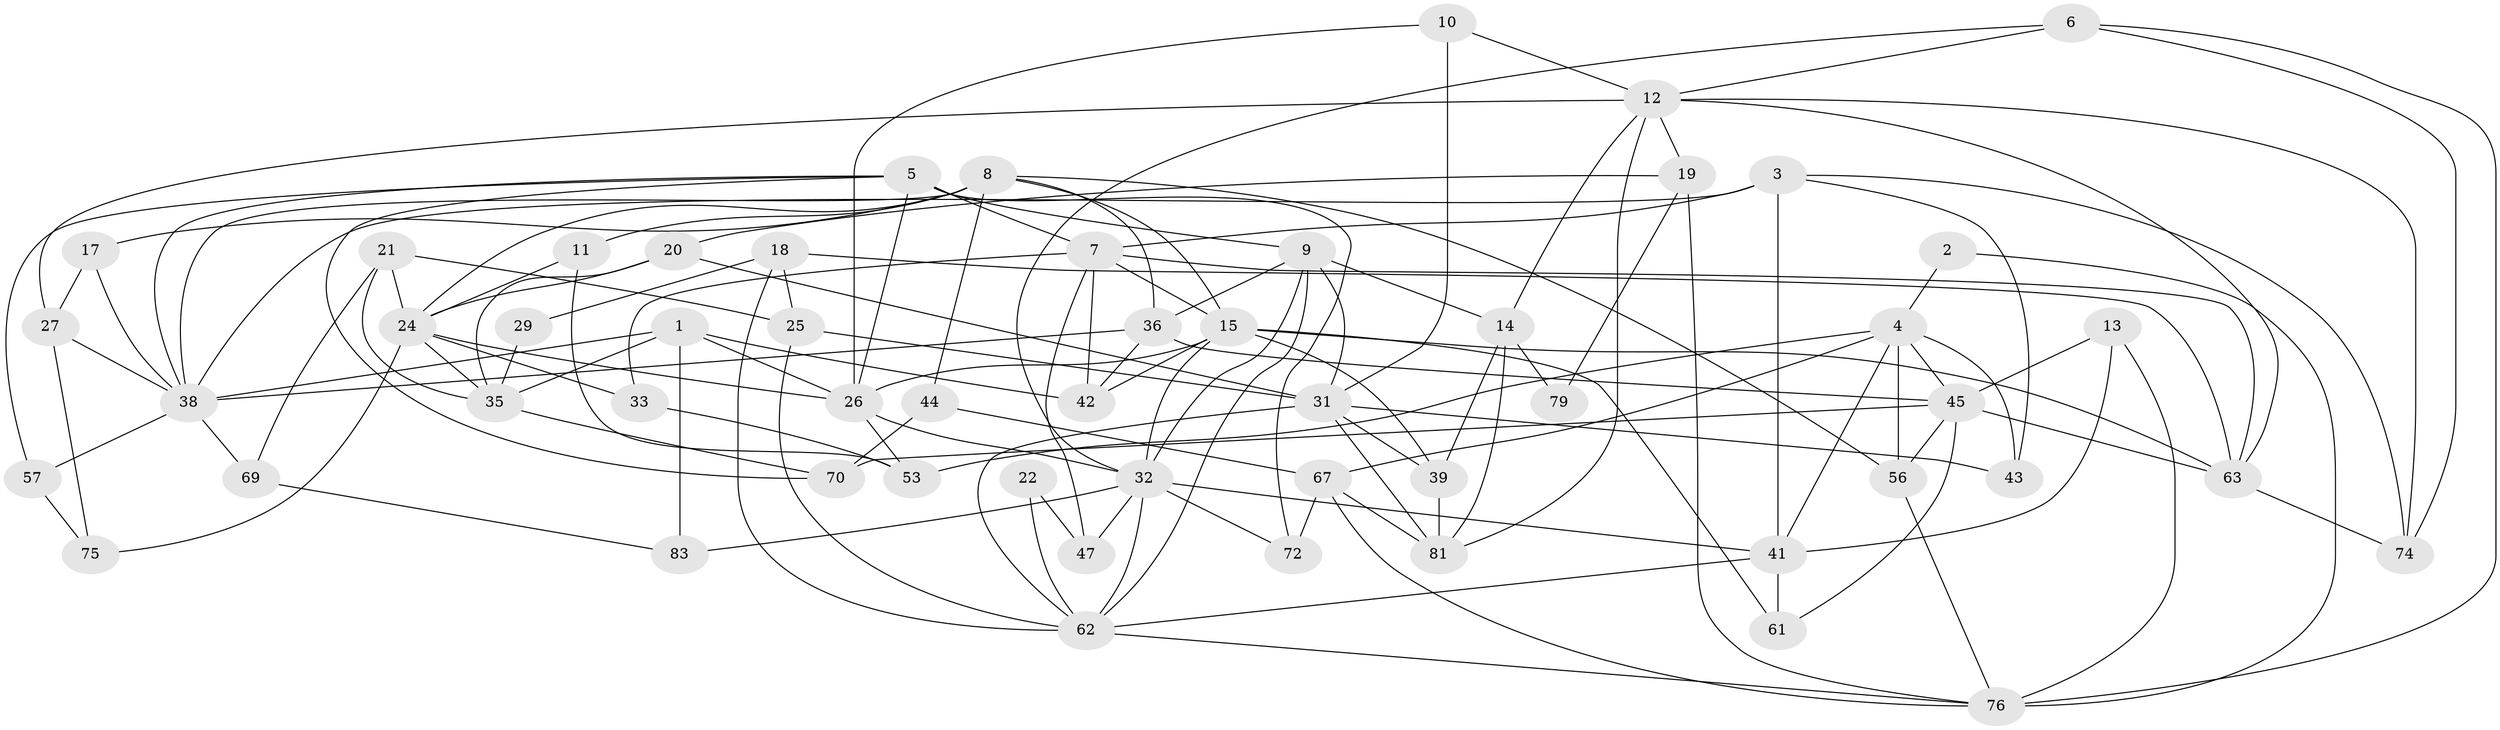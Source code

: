 // original degree distribution, {4: 0.25882352941176473, 2: 0.10588235294117647, 5: 0.16470588235294117, 6: 0.10588235294117647, 3: 0.3176470588235294, 7: 0.03529411764705882, 8: 0.011764705882352941}
// Generated by graph-tools (version 1.1) at 2025/41/03/06/25 10:41:58]
// undirected, 55 vertices, 132 edges
graph export_dot {
graph [start="1"]
  node [color=gray90,style=filled];
  1 [super="+48"];
  2;
  3 [super="+64"];
  4 [super="+30"];
  5 [super="+65"];
  6 [super="+40"];
  7 [super="+58"];
  8 [super="+16"];
  9 [super="+60"];
  10;
  11 [super="+68"];
  12 [super="+34"];
  13;
  14 [super="+23"];
  15 [super="+37"];
  17;
  18 [super="+46"];
  19;
  20 [super="+82"];
  21;
  22;
  24 [super="+59"];
  25;
  26 [super="+52"];
  27 [super="+28"];
  29;
  31 [super="+73"];
  32 [super="+54"];
  33;
  35 [super="+49"];
  36 [super="+78"];
  38 [super="+84"];
  39 [super="+55"];
  41 [super="+50"];
  42;
  43 [super="+51"];
  44;
  45 [super="+66"];
  47;
  53;
  56;
  57;
  61;
  62 [super="+85"];
  63 [super="+80"];
  67 [super="+71"];
  69;
  70;
  72;
  74;
  75;
  76 [super="+77"];
  79;
  81;
  83;
  1 -- 83;
  1 -- 35;
  1 -- 42;
  1 -- 38 [weight=2];
  1 -- 26;
  2 -- 4;
  2 -- 76;
  3 -- 41;
  3 -- 43;
  3 -- 74;
  3 -- 38;
  3 -- 7;
  4 -- 56 [weight=2];
  4 -- 67;
  4 -- 53;
  4 -- 41;
  4 -- 45;
  4 -- 43;
  5 -- 70;
  5 -- 72;
  5 -- 38;
  5 -- 57;
  5 -- 9;
  5 -- 26;
  5 -- 7;
  6 -- 32;
  6 -- 74;
  6 -- 12;
  6 -- 76;
  7 -- 63;
  7 -- 47;
  7 -- 33;
  7 -- 42;
  7 -- 15;
  8 -- 36;
  8 -- 56;
  8 -- 11;
  8 -- 38;
  8 -- 44;
  8 -- 17;
  8 -- 24;
  8 -- 15;
  9 -- 62;
  9 -- 31;
  9 -- 32;
  9 -- 14;
  9 -- 36;
  10 -- 26;
  10 -- 12;
  10 -- 31;
  11 -- 53;
  11 -- 24;
  12 -- 27;
  12 -- 81;
  12 -- 19;
  12 -- 74;
  12 -- 14;
  12 -- 63;
  13 -- 41;
  13 -- 45;
  13 -- 76;
  14 -- 79;
  14 -- 81;
  14 -- 39;
  15 -- 61;
  15 -- 32;
  15 -- 42;
  15 -- 39;
  15 -- 26;
  15 -- 63;
  17 -- 38;
  17 -- 27;
  18 -- 63 [weight=2];
  18 -- 29 [weight=2];
  18 -- 25;
  18 -- 62;
  19 -- 20;
  19 -- 76;
  19 -- 79;
  20 -- 31;
  20 -- 35;
  20 -- 24;
  21 -- 69;
  21 -- 25;
  21 -- 24;
  21 -- 35;
  22 -- 47;
  22 -- 62;
  24 -- 26;
  24 -- 35;
  24 -- 75;
  24 -- 33;
  25 -- 62;
  25 -- 31;
  26 -- 32;
  26 -- 53;
  27 -- 38 [weight=2];
  27 -- 75;
  29 -- 35;
  31 -- 43 [weight=2];
  31 -- 62;
  31 -- 39;
  31 -- 81;
  32 -- 83;
  32 -- 41;
  32 -- 72;
  32 -- 62;
  32 -- 47;
  33 -- 53;
  35 -- 70;
  36 -- 42;
  36 -- 45;
  36 -- 38;
  38 -- 69;
  38 -- 57;
  39 -- 81;
  41 -- 62;
  41 -- 61;
  44 -- 67;
  44 -- 70;
  45 -- 70;
  45 -- 56;
  45 -- 61;
  45 -- 63;
  56 -- 76;
  57 -- 75;
  62 -- 76;
  63 -- 74;
  67 -- 76;
  67 -- 72 [weight=2];
  67 -- 81;
  69 -- 83;
}
